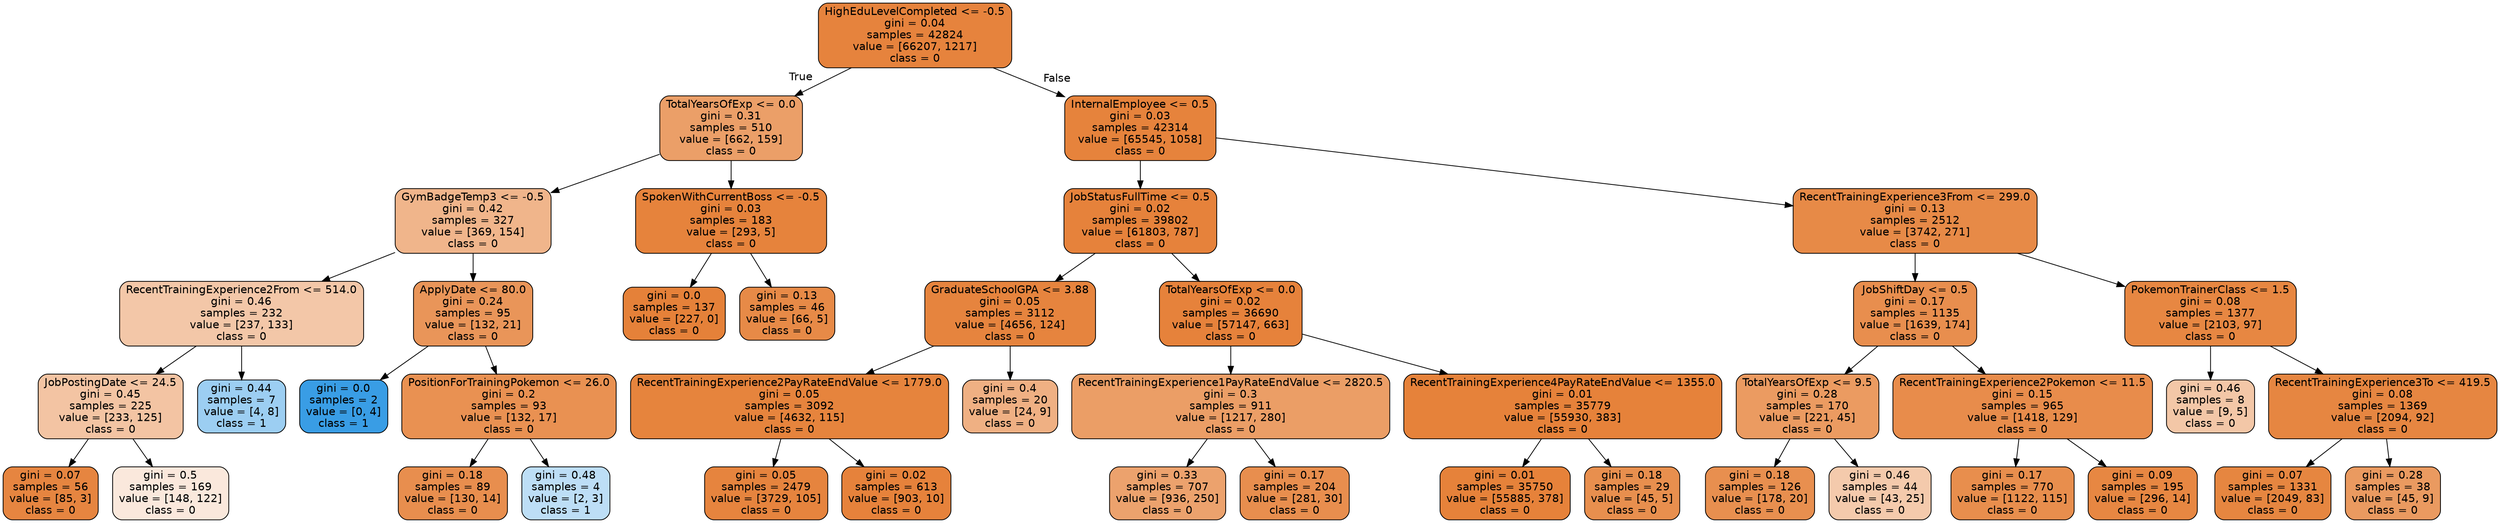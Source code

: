 digraph Tree {
node [shape=box, style="filled, rounded", color="black", fontname=helvetica] ;
edge [fontname=helvetica] ;
0 [label="HighEduLevelCompleted <= -0.5\ngini = 0.04\nsamples = 42824\nvalue = [66207, 1217]\nclass = 0", fillcolor="#e58139fa"] ;
1 [label="TotalYearsOfExp <= 0.0\ngini = 0.31\nsamples = 510\nvalue = [662, 159]\nclass = 0", fillcolor="#e58139c2"] ;
0 -> 1 [labeldistance=2.5, labelangle=45, headlabel="True"] ;
2 [label="GymBadgeTemp3 <= -0.5\ngini = 0.42\nsamples = 327\nvalue = [369, 154]\nclass = 0", fillcolor="#e5813995"] ;
1 -> 2 ;
3 [label="RecentTrainingExperience2From <= 514.0\ngini = 0.46\nsamples = 232\nvalue = [237, 133]\nclass = 0", fillcolor="#e5813970"] ;
2 -> 3 ;
4 [label="JobPostingDate <= 24.5\ngini = 0.45\nsamples = 225\nvalue = [233, 125]\nclass = 0", fillcolor="#e5813976"] ;
3 -> 4 ;
5 [label="gini = 0.07\nsamples = 56\nvalue = [85, 3]\nclass = 0", fillcolor="#e58139f6"] ;
4 -> 5 ;
6 [label="gini = 0.5\nsamples = 169\nvalue = [148, 122]\nclass = 0", fillcolor="#e581392d"] ;
4 -> 6 ;
7 [label="gini = 0.44\nsamples = 7\nvalue = [4, 8]\nclass = 1", fillcolor="#399de57f"] ;
3 -> 7 ;
8 [label="ApplyDate <= 80.0\ngini = 0.24\nsamples = 95\nvalue = [132, 21]\nclass = 0", fillcolor="#e58139d6"] ;
2 -> 8 ;
9 [label="gini = 0.0\nsamples = 2\nvalue = [0, 4]\nclass = 1", fillcolor="#399de5ff"] ;
8 -> 9 ;
10 [label="PositionForTrainingPokemon <= 26.0\ngini = 0.2\nsamples = 93\nvalue = [132, 17]\nclass = 0", fillcolor="#e58139de"] ;
8 -> 10 ;
11 [label="gini = 0.18\nsamples = 89\nvalue = [130, 14]\nclass = 0", fillcolor="#e58139e4"] ;
10 -> 11 ;
12 [label="gini = 0.48\nsamples = 4\nvalue = [2, 3]\nclass = 1", fillcolor="#399de555"] ;
10 -> 12 ;
13 [label="SpokenWithCurrentBoss <= -0.5\ngini = 0.03\nsamples = 183\nvalue = [293, 5]\nclass = 0", fillcolor="#e58139fb"] ;
1 -> 13 ;
14 [label="gini = 0.0\nsamples = 137\nvalue = [227, 0]\nclass = 0", fillcolor="#e58139ff"] ;
13 -> 14 ;
15 [label="gini = 0.13\nsamples = 46\nvalue = [66, 5]\nclass = 0", fillcolor="#e58139ec"] ;
13 -> 15 ;
16 [label="InternalEmployee <= 0.5\ngini = 0.03\nsamples = 42314\nvalue = [65545, 1058]\nclass = 0", fillcolor="#e58139fb"] ;
0 -> 16 [labeldistance=2.5, labelangle=-45, headlabel="False"] ;
17 [label="JobStatusFullTime <= 0.5\ngini = 0.02\nsamples = 39802\nvalue = [61803, 787]\nclass = 0", fillcolor="#e58139fc"] ;
16 -> 17 ;
18 [label="GraduateSchoolGPA <= 3.88\ngini = 0.05\nsamples = 3112\nvalue = [4656, 124]\nclass = 0", fillcolor="#e58139f8"] ;
17 -> 18 ;
19 [label="RecentTrainingExperience2PayRateEndValue <= 1779.0\ngini = 0.05\nsamples = 3092\nvalue = [4632, 115]\nclass = 0", fillcolor="#e58139f9"] ;
18 -> 19 ;
20 [label="gini = 0.05\nsamples = 2479\nvalue = [3729, 105]\nclass = 0", fillcolor="#e58139f8"] ;
19 -> 20 ;
21 [label="gini = 0.02\nsamples = 613\nvalue = [903, 10]\nclass = 0", fillcolor="#e58139fc"] ;
19 -> 21 ;
22 [label="gini = 0.4\nsamples = 20\nvalue = [24, 9]\nclass = 0", fillcolor="#e581399f"] ;
18 -> 22 ;
23 [label="TotalYearsOfExp <= 0.0\ngini = 0.02\nsamples = 36690\nvalue = [57147, 663]\nclass = 0", fillcolor="#e58139fc"] ;
17 -> 23 ;
24 [label="RecentTrainingExperience1PayRateEndValue <= 2820.5\ngini = 0.3\nsamples = 911\nvalue = [1217, 280]\nclass = 0", fillcolor="#e58139c4"] ;
23 -> 24 ;
25 [label="gini = 0.33\nsamples = 707\nvalue = [936, 250]\nclass = 0", fillcolor="#e58139bb"] ;
24 -> 25 ;
26 [label="gini = 0.17\nsamples = 204\nvalue = [281, 30]\nclass = 0", fillcolor="#e58139e4"] ;
24 -> 26 ;
27 [label="RecentTrainingExperience4PayRateEndValue <= 1355.0\ngini = 0.01\nsamples = 35779\nvalue = [55930, 383]\nclass = 0", fillcolor="#e58139fd"] ;
23 -> 27 ;
28 [label="gini = 0.01\nsamples = 35750\nvalue = [55885, 378]\nclass = 0", fillcolor="#e58139fd"] ;
27 -> 28 ;
29 [label="gini = 0.18\nsamples = 29\nvalue = [45, 5]\nclass = 0", fillcolor="#e58139e3"] ;
27 -> 29 ;
30 [label="RecentTrainingExperience3From <= 299.0\ngini = 0.13\nsamples = 2512\nvalue = [3742, 271]\nclass = 0", fillcolor="#e58139ed"] ;
16 -> 30 ;
31 [label="JobShiftDay <= 0.5\ngini = 0.17\nsamples = 1135\nvalue = [1639, 174]\nclass = 0", fillcolor="#e58139e4"] ;
30 -> 31 ;
32 [label="TotalYearsOfExp <= 9.5\ngini = 0.28\nsamples = 170\nvalue = [221, 45]\nclass = 0", fillcolor="#e58139cb"] ;
31 -> 32 ;
33 [label="gini = 0.18\nsamples = 126\nvalue = [178, 20]\nclass = 0", fillcolor="#e58139e2"] ;
32 -> 33 ;
34 [label="gini = 0.46\nsamples = 44\nvalue = [43, 25]\nclass = 0", fillcolor="#e581396b"] ;
32 -> 34 ;
35 [label="RecentTrainingExperience2Pokemon <= 11.5\ngini = 0.15\nsamples = 965\nvalue = [1418, 129]\nclass = 0", fillcolor="#e58139e8"] ;
31 -> 35 ;
36 [label="gini = 0.17\nsamples = 770\nvalue = [1122, 115]\nclass = 0", fillcolor="#e58139e5"] ;
35 -> 36 ;
37 [label="gini = 0.09\nsamples = 195\nvalue = [296, 14]\nclass = 0", fillcolor="#e58139f3"] ;
35 -> 37 ;
38 [label="PokemonTrainerClass <= 1.5\ngini = 0.08\nsamples = 1377\nvalue = [2103, 97]\nclass = 0", fillcolor="#e58139f3"] ;
30 -> 38 ;
39 [label="gini = 0.46\nsamples = 8\nvalue = [9, 5]\nclass = 0", fillcolor="#e5813971"] ;
38 -> 39 ;
40 [label="RecentTrainingExperience3To <= 419.5\ngini = 0.08\nsamples = 1369\nvalue = [2094, 92]\nclass = 0", fillcolor="#e58139f4"] ;
38 -> 40 ;
41 [label="gini = 0.07\nsamples = 1331\nvalue = [2049, 83]\nclass = 0", fillcolor="#e58139f5"] ;
40 -> 41 ;
42 [label="gini = 0.28\nsamples = 38\nvalue = [45, 9]\nclass = 0", fillcolor="#e58139cc"] ;
40 -> 42 ;
}